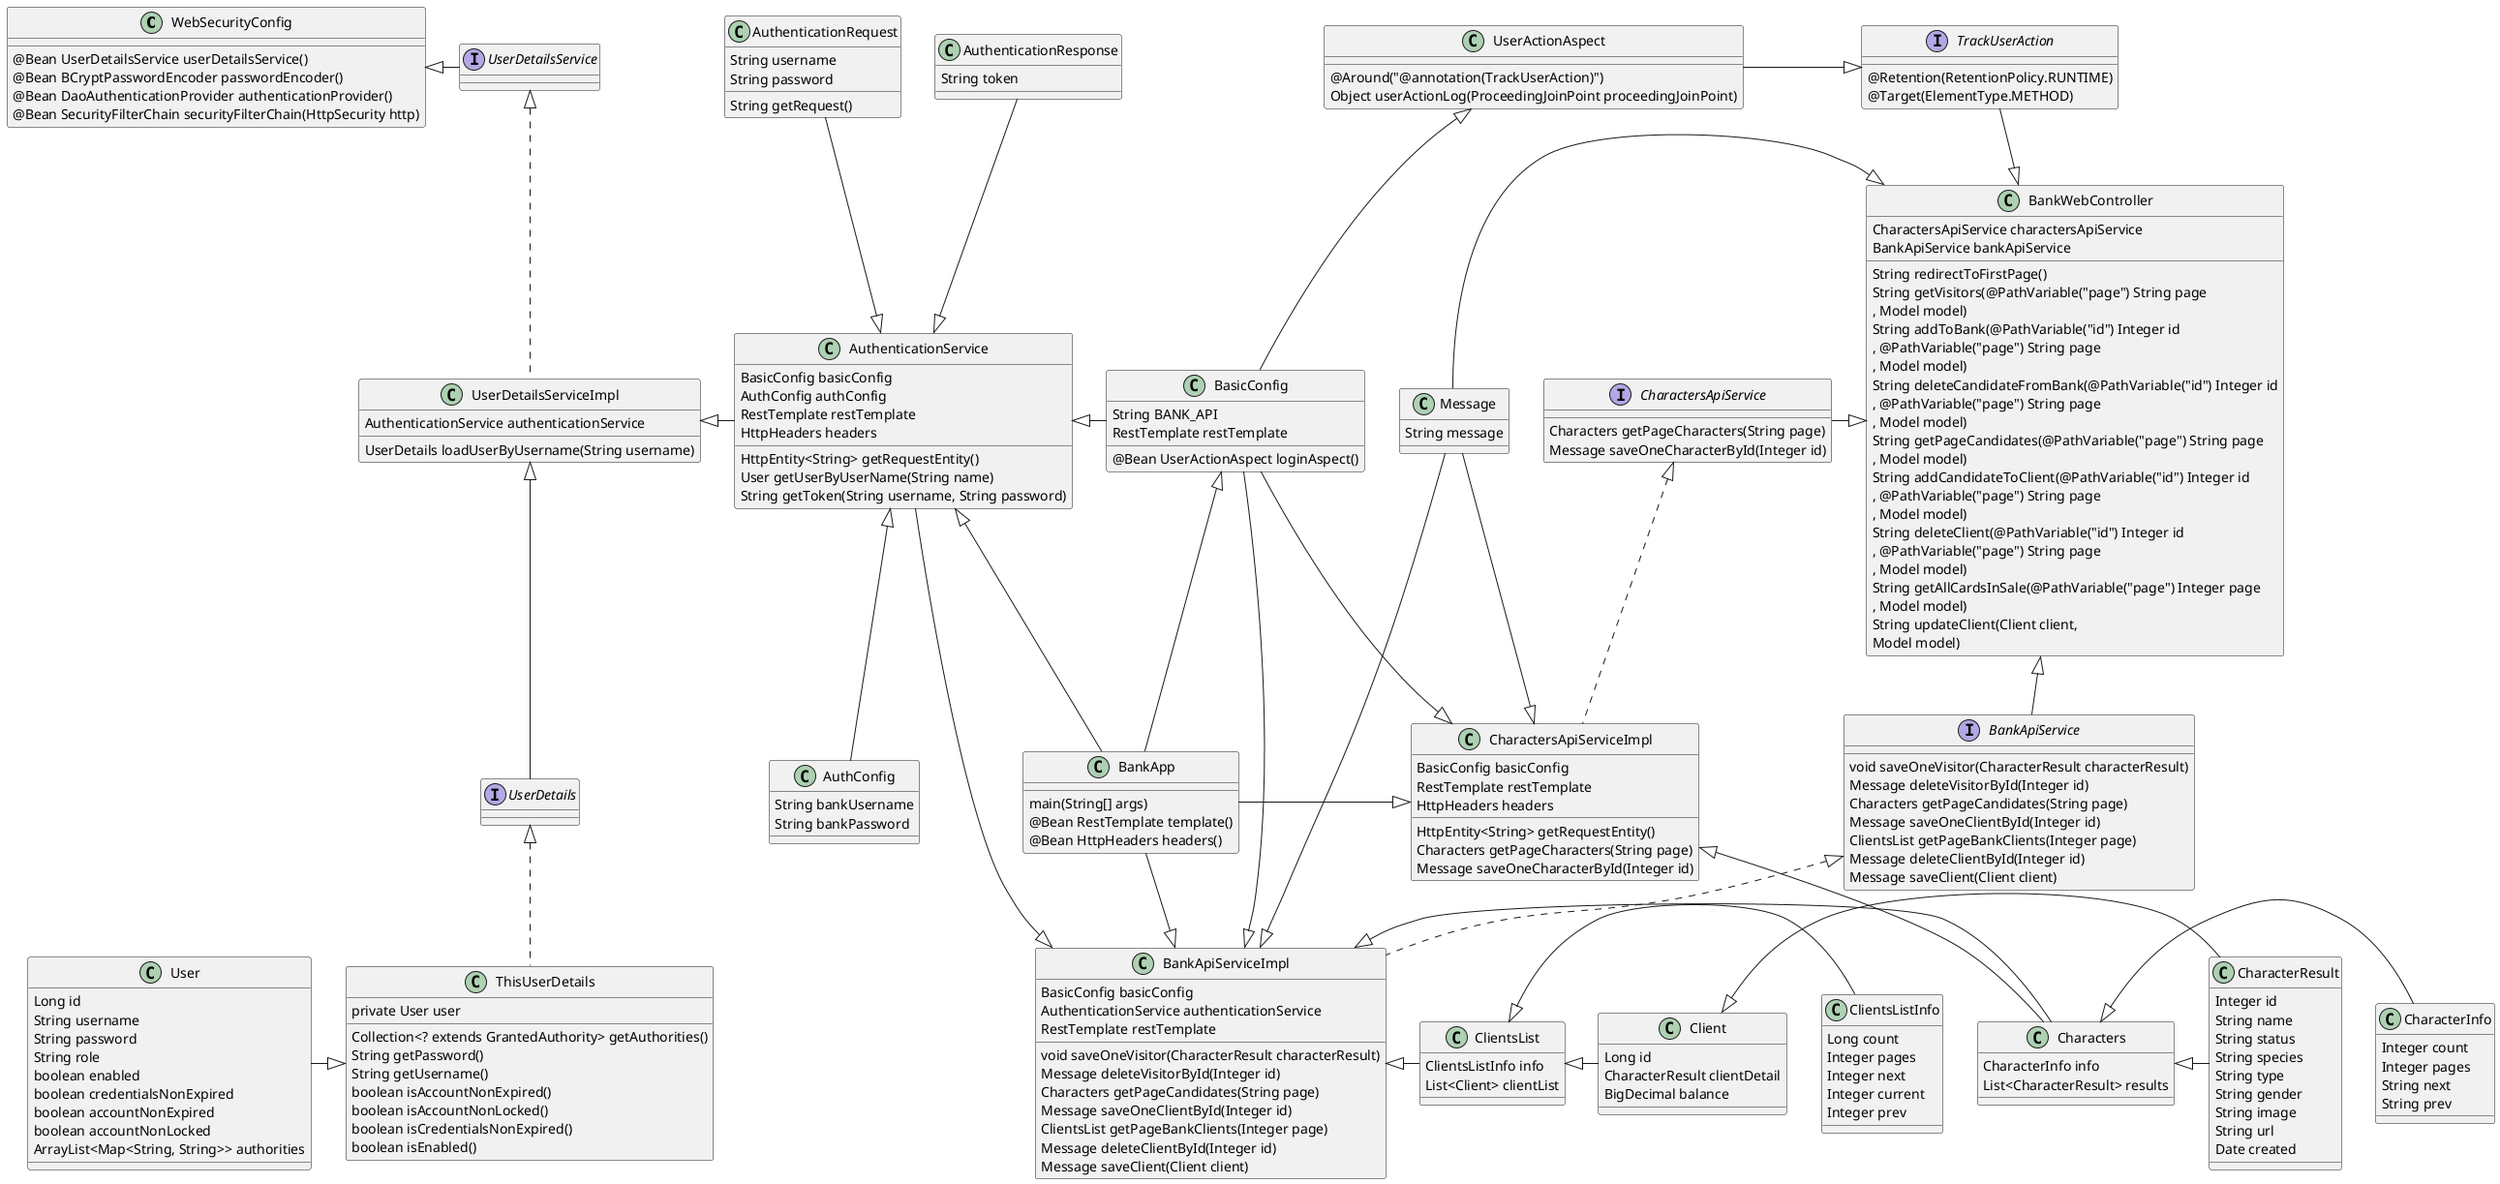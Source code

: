 @startuml

class WebSecurityConfig {
@Bean UserDetailsService userDetailsService()
@Bean BCryptPasswordEncoder passwordEncoder()
@Bean DaoAuthenticationProvider authenticationProvider()
@Bean SecurityFilterChain securityFilterChain(HttpSecurity http)
}

interface UserDetailsService {}

WebSecurityConfig <|- UserDetailsService

class User {
Long id
String username
String password
String role
boolean enabled
boolean credentialsNonExpired
boolean accountNonExpired
boolean accountNonLocked
ArrayList<Map<String, String>> authorities
}

class ThisUserDetails implements UserDetails{
private User user
Collection<? extends GrantedAuthority> getAuthorities()
String getPassword()
String getUsername()
boolean isAccountNonExpired()
boolean isAccountNonLocked()
boolean isCredentialsNonExpired()
boolean isEnabled()
}

interface UserDetails {}

User -|> ThisUserDetails



class UserDetailsServiceImpl implements UserDetailsService{
AuthenticationService authenticationService
UserDetails loadUserByUsername(String username)
}

UserDetailsServiceImpl <|- AuthenticationService
UserDetailsServiceImpl <|-- UserDetails

class BankApp {
main(String[] args)
@Bean RestTemplate template()
@Bean HttpHeaders headers()
}


class AuthenticationRequest {
String username
String password
String getRequest()
}

class AuthenticationResponse {
String token
}

class AuthenticationService {
BasicConfig basicConfig
AuthConfig authConfig
RestTemplate restTemplate
HttpHeaders headers
HttpEntity<String> getRequestEntity()
User getUserByUserName(String name)
String getToken(String username, String password)
}

AuthenticationService <|- BasicConfig
AuthenticationRequest --|> AuthenticationService
AuthenticationResponse --|> AuthenticationService

BankApp --|> AuthenticationService
AuthenticationService <|-- AuthConfig

class AuthConfig {
String bankUsername
String bankPassword
}

interface TrackUserAction {
@Retention(RetentionPolicy.RUNTIME)
@Target(ElementType.METHOD)
}

class UserActionAspect {
@Around("@annotation(TrackUserAction)")
Object userActionLog(ProceedingJoinPoint proceedingJoinPoint)
}

UserActionAspect <|-- BasicConfig
UserActionAspect -|> TrackUserAction

class BasicConfig {
String BANK_API
RestTemplate restTemplate
@Bean UserActionAspect loginAspect()
}

BasicConfig <|-- BankApp


interface BankApiService{
void saveOneVisitor(CharacterResult characterResult)
Message deleteVisitorById(Integer id)
Characters getPageCandidates(String page)
Message saveOneClientById(Integer id)
ClientsList getPageBankClients(Integer page)
Message deleteClientById(Integer id)
Message saveClient(Client client)
}

class BankApiServiceImpl implements BankApiService{
BasicConfig basicConfig
AuthenticationService authenticationService
RestTemplate restTemplate
void saveOneVisitor(CharacterResult characterResult)
Message deleteVisitorById(Integer id)
Characters getPageCandidates(String page)
Message saveOneClientById(Integer id)
ClientsList getPageBankClients(Integer page)
Message deleteClientById(Integer id)
Message saveClient(Client client)
}

BasicConfig -|> BankApiServiceImpl
AuthenticationService -|> BankApiServiceImpl
BankApp --|> BankApiServiceImpl
BankApiServiceImpl <|- ClientsList
BankApiServiceImpl <|- Characters

class BankWebController{
CharactersApiService charactersApiService
BankApiService bankApiService
String redirectToFirstPage()
String getVisitors(@PathVariable("page") String page
            , Model model)
String addToBank(@PathVariable("id") Integer id
            , @PathVariable("page") String page
            , Model model)
String deleteCandidateFromBank(@PathVariable("id") Integer id
            , @PathVariable("page") String page
            , Model model)
String getPageCandidates(@PathVariable("page") String page
            , Model model)
String addCandidateToClient(@PathVariable("id") Integer id
              , @PathVariable("page") String page
              , Model model)
String deleteClient(@PathVariable("id") Integer id
            , @PathVariable("page") String page
            , Model model)
String getAllCardsInSale(@PathVariable("page") Integer page
            , Model model)
String updateClient(Client client,
            Model model)
}

BankWebController <|-- BankApiService
CharactersApiService -|> BankWebController
TrackUserAction -|> BankWebController

interface CharactersApiService {
Characters getPageCharacters(String page)
Message saveOneCharacterById(Integer id)
}

class CharactersApiServiceImpl implements CharactersApiService {
BasicConfig basicConfig
RestTemplate restTemplate
HttpHeaders headers
HttpEntity<String> getRequestEntity()
Characters getPageCharacters(String page)
Message saveOneCharacterById(Integer id)
}

BasicConfig --|> CharactersApiServiceImpl
BankApp -|> CharactersApiServiceImpl
CharactersApiServiceImpl <|- Characters


class ClientsList {
ClientsListInfo info
List<Client> clientList
}

ClientsList <|- ClientsListInfo
ClientsList <|- Client

class Client {
Long id
CharacterResult clientDetail
BigDecimal balance
}

Client <|- CharacterResult

class ClientsListInfo{
Long count
Integer pages
Integer next
Integer current
Integer prev
}

class Message {
String message
}

Message -|> BankWebController
Message --|> BankApiServiceImpl
Message --|> CharactersApiServiceImpl

class CharacterResult{
Integer id
String name
String status
String species
String type
String gender
String image
String url
Date created
}

class Characters {
CharacterInfo info
List<CharacterResult> results
}

Characters <|- CharacterResult

Characters <|- CharacterInfo

class CharacterInfo{
Integer count
Integer pages
String next
String prev
}


@enduml